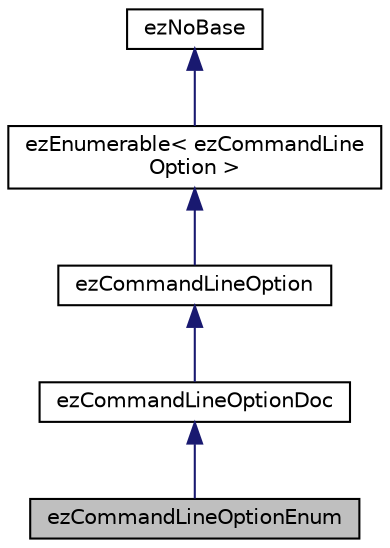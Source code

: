 digraph "ezCommandLineOptionEnum"
{
 // LATEX_PDF_SIZE
  edge [fontname="Helvetica",fontsize="10",labelfontname="Helvetica",labelfontsize="10"];
  node [fontname="Helvetica",fontsize="10",shape=record];
  Node1 [label="ezCommandLineOptionEnum",height=0.2,width=0.4,color="black", fillcolor="grey75", style="filled", fontcolor="black",tooltip="An 'enum' option is a string option that only allows certain phrases ('keys')."];
  Node2 -> Node1 [dir="back",color="midnightblue",fontsize="10",style="solid",fontname="Helvetica"];
  Node2 [label="ezCommandLineOptionDoc",height=0.2,width=0.4,color="black", fillcolor="white", style="filled",URL="$d2/d4a/classez_command_line_option_doc.htm",tooltip="ezCommandLineOptionDoc can be used to document a command line option whose logic might be more comple..."];
  Node3 -> Node2 [dir="back",color="midnightblue",fontsize="10",style="solid",fontname="Helvetica"];
  Node3 [label="ezCommandLineOption",height=0.2,width=0.4,color="black", fillcolor="white", style="filled",URL="$db/d9d/classez_command_line_option.htm",tooltip="ezCommandLineOption (and derived types) are used to define options that the application supports."];
  Node4 -> Node3 [dir="back",color="midnightblue",fontsize="10",style="solid",fontname="Helvetica"];
  Node4 [label="ezEnumerable\< ezCommandLine\lOption \>",height=0.2,width=0.4,color="black", fillcolor="white", style="filled",URL="$d5/d0b/classez_enumerable.htm",tooltip=" "];
  Node5 -> Node4 [dir="back",color="midnightblue",fontsize="10",style="solid",fontname="Helvetica"];
  Node5 [label="ezNoBase",height=0.2,width=0.4,color="black", fillcolor="white", style="filled",URL="$d4/d02/classez_no_base.htm",tooltip="Dummy type to pass to templates and macros that expect a base type for a class that has no base."];
}
